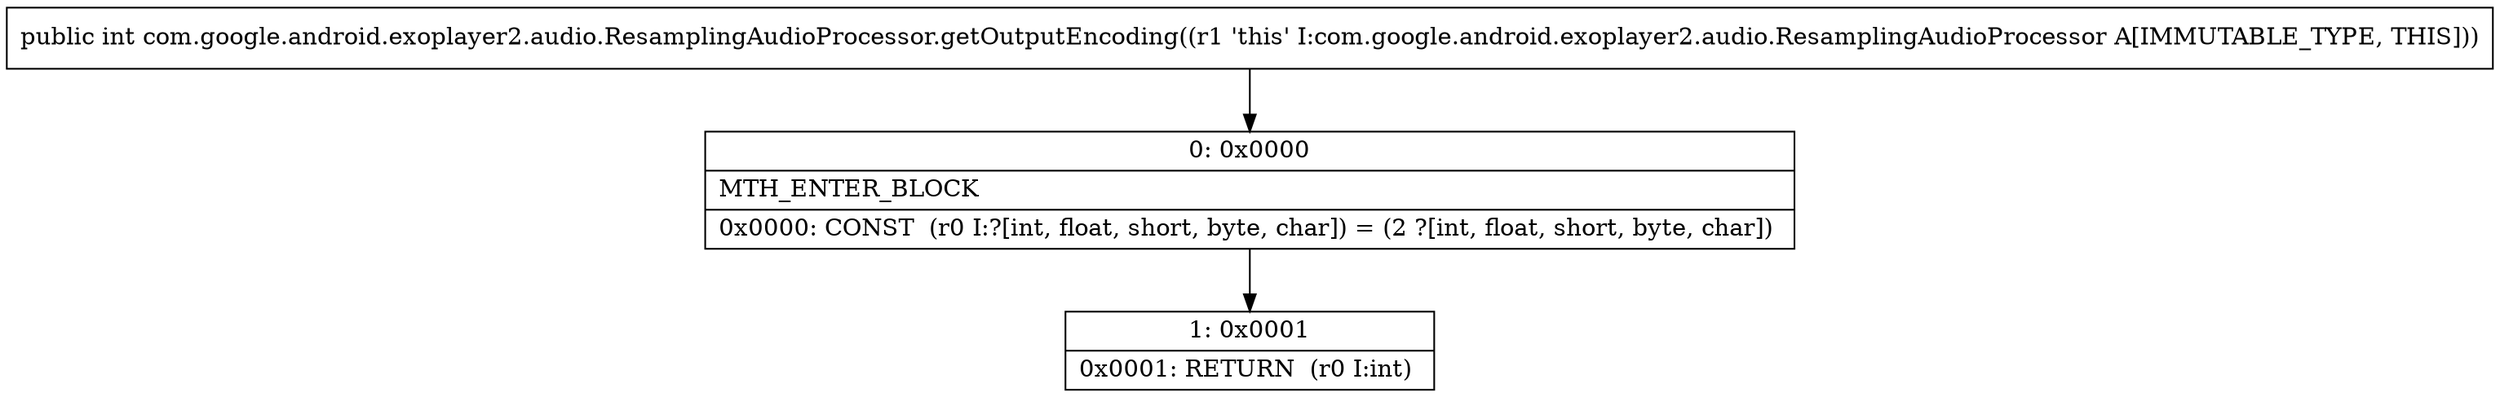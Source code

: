 digraph "CFG forcom.google.android.exoplayer2.audio.ResamplingAudioProcessor.getOutputEncoding()I" {
Node_0 [shape=record,label="{0\:\ 0x0000|MTH_ENTER_BLOCK\l|0x0000: CONST  (r0 I:?[int, float, short, byte, char]) = (2 ?[int, float, short, byte, char]) \l}"];
Node_1 [shape=record,label="{1\:\ 0x0001|0x0001: RETURN  (r0 I:int) \l}"];
MethodNode[shape=record,label="{public int com.google.android.exoplayer2.audio.ResamplingAudioProcessor.getOutputEncoding((r1 'this' I:com.google.android.exoplayer2.audio.ResamplingAudioProcessor A[IMMUTABLE_TYPE, THIS])) }"];
MethodNode -> Node_0;
Node_0 -> Node_1;
}

